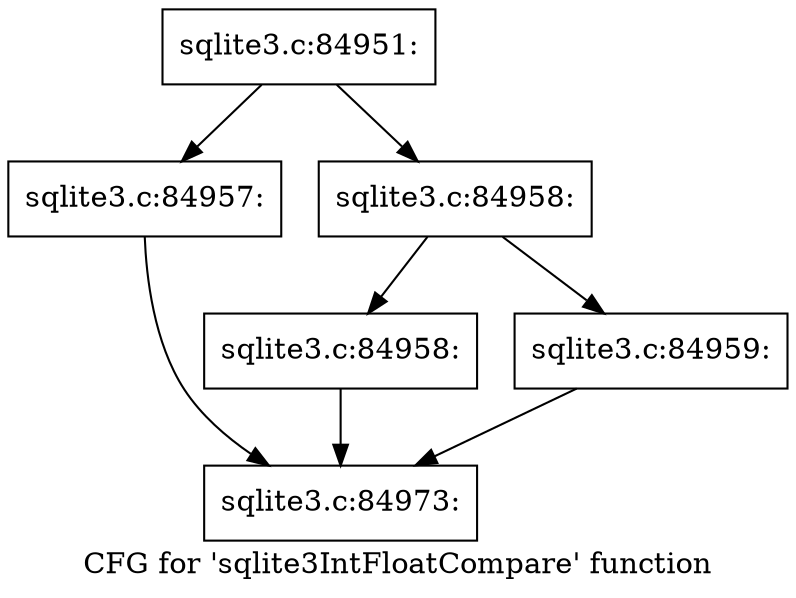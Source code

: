 digraph "CFG for 'sqlite3IntFloatCompare' function" {
	label="CFG for 'sqlite3IntFloatCompare' function";

	Node0x55c0f803a2b0 [shape=record,label="{sqlite3.c:84951:}"];
	Node0x55c0f803a2b0 -> Node0x55c0f7448180;
	Node0x55c0f803a2b0 -> Node0x55c0f74481d0;
	Node0x55c0f7448180 [shape=record,label="{sqlite3.c:84957:}"];
	Node0x55c0f7448180 -> Node0x55c0f803a430;
	Node0x55c0f74481d0 [shape=record,label="{sqlite3.c:84958:}"];
	Node0x55c0f74481d0 -> Node0x55c0f74487a0;
	Node0x55c0f74481d0 -> Node0x55c0f74487f0;
	Node0x55c0f74487a0 [shape=record,label="{sqlite3.c:84958:}"];
	Node0x55c0f74487a0 -> Node0x55c0f803a430;
	Node0x55c0f74487f0 [shape=record,label="{sqlite3.c:84959:}"];
	Node0x55c0f74487f0 -> Node0x55c0f803a430;
	Node0x55c0f803a430 [shape=record,label="{sqlite3.c:84973:}"];
}
